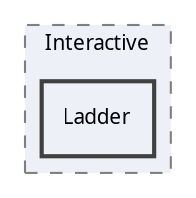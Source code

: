digraph "Ladder"
{
 // LATEX_PDF_SIZE
  edge [fontname="Calibrii",fontsize="10",labelfontname="Calibrii",labelfontsize="10"];
  node [fontname="Calibrii",fontsize="10",shape=record];
  compound=true
  subgraph clusterdir_c40cc76c6b7a638d83b292fa2688bbc3 {
    graph [ bgcolor="#edf0f7", pencolor="grey50", style="filled,dashed,", label="Interactive", fontname="Calibrii", fontsize="10", URL="dir_c40cc76c6b7a638d83b292fa2688bbc3.html"]
  dir_b3ac8abc62506cf98d7e3147cfec40fc [shape=box, label="Ladder", style="filled,bold,", fillcolor="#edf0f7", color="grey25", URL="dir_b3ac8abc62506cf98d7e3147cfec40fc.html"];
  }
}
